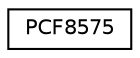 digraph "Graphical Class Hierarchy"
{
  edge [fontname="Helvetica",fontsize="10",labelfontname="Helvetica",labelfontsize="10"];
  node [fontname="Helvetica",fontsize="10",shape=record];
  rankdir="LR";
  Node0 [label="PCF8575",height=0.2,width=0.4,color="black", fillcolor="white", style="filled",URL="$class_p_c_f8575.html",tooltip="Encapsulate a PCF8575 device. "];
}
